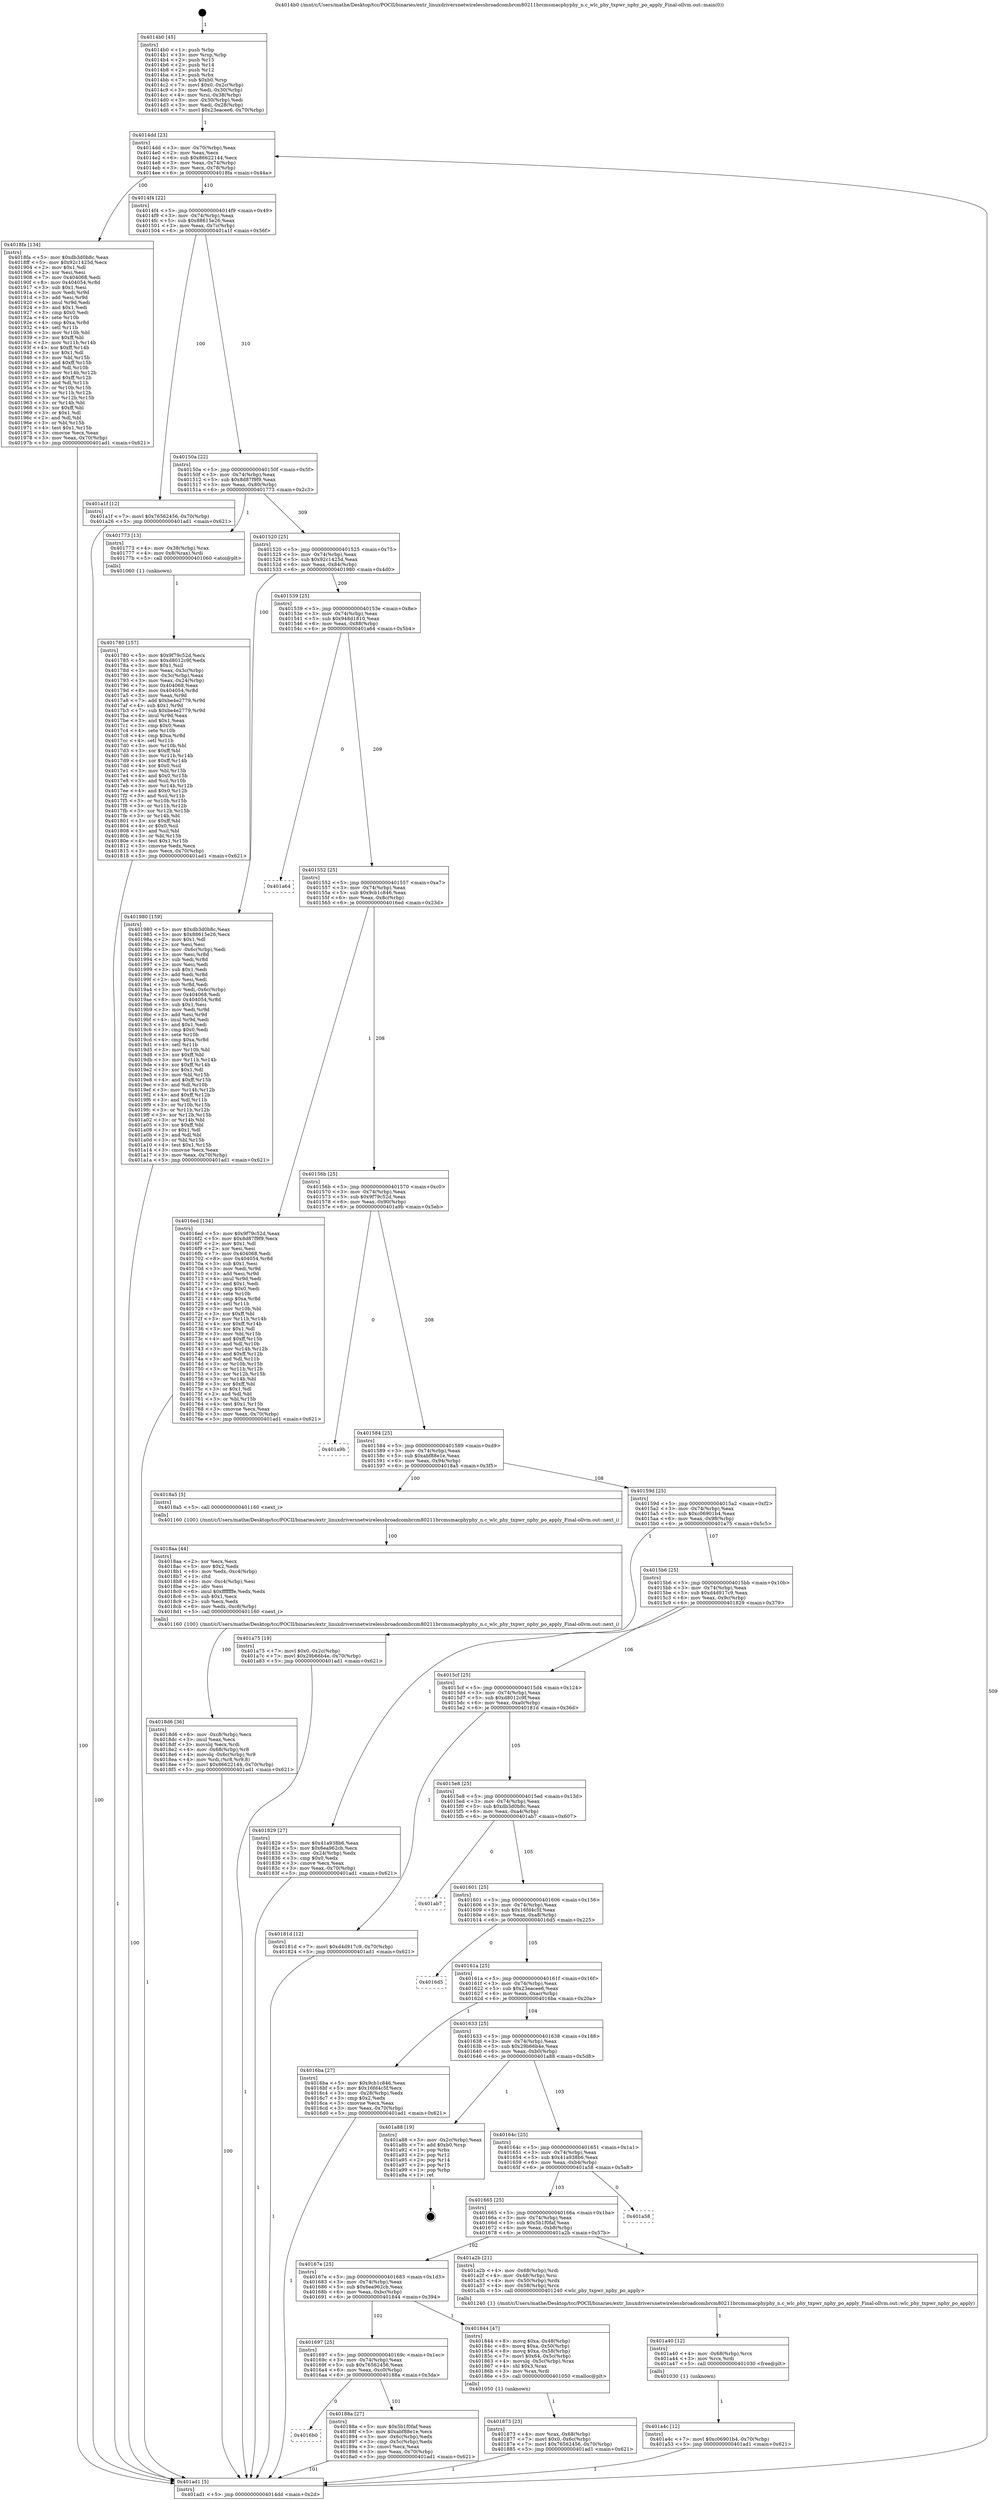 digraph "0x4014b0" {
  label = "0x4014b0 (/mnt/c/Users/mathe/Desktop/tcc/POCII/binaries/extr_linuxdriversnetwirelessbroadcombrcm80211brcmsmacphyphy_n.c_wlc_phy_txpwr_nphy_po_apply_Final-ollvm.out::main(0))"
  labelloc = "t"
  node[shape=record]

  Entry [label="",width=0.3,height=0.3,shape=circle,fillcolor=black,style=filled]
  "0x4014dd" [label="{
     0x4014dd [23]\l
     | [instrs]\l
     &nbsp;&nbsp;0x4014dd \<+3\>: mov -0x70(%rbp),%eax\l
     &nbsp;&nbsp;0x4014e0 \<+2\>: mov %eax,%ecx\l
     &nbsp;&nbsp;0x4014e2 \<+6\>: sub $0x86622144,%ecx\l
     &nbsp;&nbsp;0x4014e8 \<+3\>: mov %eax,-0x74(%rbp)\l
     &nbsp;&nbsp;0x4014eb \<+3\>: mov %ecx,-0x78(%rbp)\l
     &nbsp;&nbsp;0x4014ee \<+6\>: je 00000000004018fa \<main+0x44a\>\l
  }"]
  "0x4018fa" [label="{
     0x4018fa [134]\l
     | [instrs]\l
     &nbsp;&nbsp;0x4018fa \<+5\>: mov $0xdb3d0b8c,%eax\l
     &nbsp;&nbsp;0x4018ff \<+5\>: mov $0x92c1425d,%ecx\l
     &nbsp;&nbsp;0x401904 \<+2\>: mov $0x1,%dl\l
     &nbsp;&nbsp;0x401906 \<+2\>: xor %esi,%esi\l
     &nbsp;&nbsp;0x401908 \<+7\>: mov 0x404068,%edi\l
     &nbsp;&nbsp;0x40190f \<+8\>: mov 0x404054,%r8d\l
     &nbsp;&nbsp;0x401917 \<+3\>: sub $0x1,%esi\l
     &nbsp;&nbsp;0x40191a \<+3\>: mov %edi,%r9d\l
     &nbsp;&nbsp;0x40191d \<+3\>: add %esi,%r9d\l
     &nbsp;&nbsp;0x401920 \<+4\>: imul %r9d,%edi\l
     &nbsp;&nbsp;0x401924 \<+3\>: and $0x1,%edi\l
     &nbsp;&nbsp;0x401927 \<+3\>: cmp $0x0,%edi\l
     &nbsp;&nbsp;0x40192a \<+4\>: sete %r10b\l
     &nbsp;&nbsp;0x40192e \<+4\>: cmp $0xa,%r8d\l
     &nbsp;&nbsp;0x401932 \<+4\>: setl %r11b\l
     &nbsp;&nbsp;0x401936 \<+3\>: mov %r10b,%bl\l
     &nbsp;&nbsp;0x401939 \<+3\>: xor $0xff,%bl\l
     &nbsp;&nbsp;0x40193c \<+3\>: mov %r11b,%r14b\l
     &nbsp;&nbsp;0x40193f \<+4\>: xor $0xff,%r14b\l
     &nbsp;&nbsp;0x401943 \<+3\>: xor $0x1,%dl\l
     &nbsp;&nbsp;0x401946 \<+3\>: mov %bl,%r15b\l
     &nbsp;&nbsp;0x401949 \<+4\>: and $0xff,%r15b\l
     &nbsp;&nbsp;0x40194d \<+3\>: and %dl,%r10b\l
     &nbsp;&nbsp;0x401950 \<+3\>: mov %r14b,%r12b\l
     &nbsp;&nbsp;0x401953 \<+4\>: and $0xff,%r12b\l
     &nbsp;&nbsp;0x401957 \<+3\>: and %dl,%r11b\l
     &nbsp;&nbsp;0x40195a \<+3\>: or %r10b,%r15b\l
     &nbsp;&nbsp;0x40195d \<+3\>: or %r11b,%r12b\l
     &nbsp;&nbsp;0x401960 \<+3\>: xor %r12b,%r15b\l
     &nbsp;&nbsp;0x401963 \<+3\>: or %r14b,%bl\l
     &nbsp;&nbsp;0x401966 \<+3\>: xor $0xff,%bl\l
     &nbsp;&nbsp;0x401969 \<+3\>: or $0x1,%dl\l
     &nbsp;&nbsp;0x40196c \<+2\>: and %dl,%bl\l
     &nbsp;&nbsp;0x40196e \<+3\>: or %bl,%r15b\l
     &nbsp;&nbsp;0x401971 \<+4\>: test $0x1,%r15b\l
     &nbsp;&nbsp;0x401975 \<+3\>: cmovne %ecx,%eax\l
     &nbsp;&nbsp;0x401978 \<+3\>: mov %eax,-0x70(%rbp)\l
     &nbsp;&nbsp;0x40197b \<+5\>: jmp 0000000000401ad1 \<main+0x621\>\l
  }"]
  "0x4014f4" [label="{
     0x4014f4 [22]\l
     | [instrs]\l
     &nbsp;&nbsp;0x4014f4 \<+5\>: jmp 00000000004014f9 \<main+0x49\>\l
     &nbsp;&nbsp;0x4014f9 \<+3\>: mov -0x74(%rbp),%eax\l
     &nbsp;&nbsp;0x4014fc \<+5\>: sub $0x88615e26,%eax\l
     &nbsp;&nbsp;0x401501 \<+3\>: mov %eax,-0x7c(%rbp)\l
     &nbsp;&nbsp;0x401504 \<+6\>: je 0000000000401a1f \<main+0x56f\>\l
  }"]
  Exit [label="",width=0.3,height=0.3,shape=circle,fillcolor=black,style=filled,peripheries=2]
  "0x401a1f" [label="{
     0x401a1f [12]\l
     | [instrs]\l
     &nbsp;&nbsp;0x401a1f \<+7\>: movl $0x76562456,-0x70(%rbp)\l
     &nbsp;&nbsp;0x401a26 \<+5\>: jmp 0000000000401ad1 \<main+0x621\>\l
  }"]
  "0x40150a" [label="{
     0x40150a [22]\l
     | [instrs]\l
     &nbsp;&nbsp;0x40150a \<+5\>: jmp 000000000040150f \<main+0x5f\>\l
     &nbsp;&nbsp;0x40150f \<+3\>: mov -0x74(%rbp),%eax\l
     &nbsp;&nbsp;0x401512 \<+5\>: sub $0x8d87f9f9,%eax\l
     &nbsp;&nbsp;0x401517 \<+3\>: mov %eax,-0x80(%rbp)\l
     &nbsp;&nbsp;0x40151a \<+6\>: je 0000000000401773 \<main+0x2c3\>\l
  }"]
  "0x401a4c" [label="{
     0x401a4c [12]\l
     | [instrs]\l
     &nbsp;&nbsp;0x401a4c \<+7\>: movl $0xc06901b4,-0x70(%rbp)\l
     &nbsp;&nbsp;0x401a53 \<+5\>: jmp 0000000000401ad1 \<main+0x621\>\l
  }"]
  "0x401773" [label="{
     0x401773 [13]\l
     | [instrs]\l
     &nbsp;&nbsp;0x401773 \<+4\>: mov -0x38(%rbp),%rax\l
     &nbsp;&nbsp;0x401777 \<+4\>: mov 0x8(%rax),%rdi\l
     &nbsp;&nbsp;0x40177b \<+5\>: call 0000000000401060 \<atoi@plt\>\l
     | [calls]\l
     &nbsp;&nbsp;0x401060 \{1\} (unknown)\l
  }"]
  "0x401520" [label="{
     0x401520 [25]\l
     | [instrs]\l
     &nbsp;&nbsp;0x401520 \<+5\>: jmp 0000000000401525 \<main+0x75\>\l
     &nbsp;&nbsp;0x401525 \<+3\>: mov -0x74(%rbp),%eax\l
     &nbsp;&nbsp;0x401528 \<+5\>: sub $0x92c1425d,%eax\l
     &nbsp;&nbsp;0x40152d \<+6\>: mov %eax,-0x84(%rbp)\l
     &nbsp;&nbsp;0x401533 \<+6\>: je 0000000000401980 \<main+0x4d0\>\l
  }"]
  "0x401a40" [label="{
     0x401a40 [12]\l
     | [instrs]\l
     &nbsp;&nbsp;0x401a40 \<+4\>: mov -0x68(%rbp),%rcx\l
     &nbsp;&nbsp;0x401a44 \<+3\>: mov %rcx,%rdi\l
     &nbsp;&nbsp;0x401a47 \<+5\>: call 0000000000401030 \<free@plt\>\l
     | [calls]\l
     &nbsp;&nbsp;0x401030 \{1\} (unknown)\l
  }"]
  "0x401980" [label="{
     0x401980 [159]\l
     | [instrs]\l
     &nbsp;&nbsp;0x401980 \<+5\>: mov $0xdb3d0b8c,%eax\l
     &nbsp;&nbsp;0x401985 \<+5\>: mov $0x88615e26,%ecx\l
     &nbsp;&nbsp;0x40198a \<+2\>: mov $0x1,%dl\l
     &nbsp;&nbsp;0x40198c \<+2\>: xor %esi,%esi\l
     &nbsp;&nbsp;0x40198e \<+3\>: mov -0x6c(%rbp),%edi\l
     &nbsp;&nbsp;0x401991 \<+3\>: mov %esi,%r8d\l
     &nbsp;&nbsp;0x401994 \<+3\>: sub %edi,%r8d\l
     &nbsp;&nbsp;0x401997 \<+2\>: mov %esi,%edi\l
     &nbsp;&nbsp;0x401999 \<+3\>: sub $0x1,%edi\l
     &nbsp;&nbsp;0x40199c \<+3\>: add %edi,%r8d\l
     &nbsp;&nbsp;0x40199f \<+2\>: mov %esi,%edi\l
     &nbsp;&nbsp;0x4019a1 \<+3\>: sub %r8d,%edi\l
     &nbsp;&nbsp;0x4019a4 \<+3\>: mov %edi,-0x6c(%rbp)\l
     &nbsp;&nbsp;0x4019a7 \<+7\>: mov 0x404068,%edi\l
     &nbsp;&nbsp;0x4019ae \<+8\>: mov 0x404054,%r8d\l
     &nbsp;&nbsp;0x4019b6 \<+3\>: sub $0x1,%esi\l
     &nbsp;&nbsp;0x4019b9 \<+3\>: mov %edi,%r9d\l
     &nbsp;&nbsp;0x4019bc \<+3\>: add %esi,%r9d\l
     &nbsp;&nbsp;0x4019bf \<+4\>: imul %r9d,%edi\l
     &nbsp;&nbsp;0x4019c3 \<+3\>: and $0x1,%edi\l
     &nbsp;&nbsp;0x4019c6 \<+3\>: cmp $0x0,%edi\l
     &nbsp;&nbsp;0x4019c9 \<+4\>: sete %r10b\l
     &nbsp;&nbsp;0x4019cd \<+4\>: cmp $0xa,%r8d\l
     &nbsp;&nbsp;0x4019d1 \<+4\>: setl %r11b\l
     &nbsp;&nbsp;0x4019d5 \<+3\>: mov %r10b,%bl\l
     &nbsp;&nbsp;0x4019d8 \<+3\>: xor $0xff,%bl\l
     &nbsp;&nbsp;0x4019db \<+3\>: mov %r11b,%r14b\l
     &nbsp;&nbsp;0x4019de \<+4\>: xor $0xff,%r14b\l
     &nbsp;&nbsp;0x4019e2 \<+3\>: xor $0x1,%dl\l
     &nbsp;&nbsp;0x4019e5 \<+3\>: mov %bl,%r15b\l
     &nbsp;&nbsp;0x4019e8 \<+4\>: and $0xff,%r15b\l
     &nbsp;&nbsp;0x4019ec \<+3\>: and %dl,%r10b\l
     &nbsp;&nbsp;0x4019ef \<+3\>: mov %r14b,%r12b\l
     &nbsp;&nbsp;0x4019f2 \<+4\>: and $0xff,%r12b\l
     &nbsp;&nbsp;0x4019f6 \<+3\>: and %dl,%r11b\l
     &nbsp;&nbsp;0x4019f9 \<+3\>: or %r10b,%r15b\l
     &nbsp;&nbsp;0x4019fc \<+3\>: or %r11b,%r12b\l
     &nbsp;&nbsp;0x4019ff \<+3\>: xor %r12b,%r15b\l
     &nbsp;&nbsp;0x401a02 \<+3\>: or %r14b,%bl\l
     &nbsp;&nbsp;0x401a05 \<+3\>: xor $0xff,%bl\l
     &nbsp;&nbsp;0x401a08 \<+3\>: or $0x1,%dl\l
     &nbsp;&nbsp;0x401a0b \<+2\>: and %dl,%bl\l
     &nbsp;&nbsp;0x401a0d \<+3\>: or %bl,%r15b\l
     &nbsp;&nbsp;0x401a10 \<+4\>: test $0x1,%r15b\l
     &nbsp;&nbsp;0x401a14 \<+3\>: cmovne %ecx,%eax\l
     &nbsp;&nbsp;0x401a17 \<+3\>: mov %eax,-0x70(%rbp)\l
     &nbsp;&nbsp;0x401a1a \<+5\>: jmp 0000000000401ad1 \<main+0x621\>\l
  }"]
  "0x401539" [label="{
     0x401539 [25]\l
     | [instrs]\l
     &nbsp;&nbsp;0x401539 \<+5\>: jmp 000000000040153e \<main+0x8e\>\l
     &nbsp;&nbsp;0x40153e \<+3\>: mov -0x74(%rbp),%eax\l
     &nbsp;&nbsp;0x401541 \<+5\>: sub $0x948d1810,%eax\l
     &nbsp;&nbsp;0x401546 \<+6\>: mov %eax,-0x88(%rbp)\l
     &nbsp;&nbsp;0x40154c \<+6\>: je 0000000000401a64 \<main+0x5b4\>\l
  }"]
  "0x4018d6" [label="{
     0x4018d6 [36]\l
     | [instrs]\l
     &nbsp;&nbsp;0x4018d6 \<+6\>: mov -0xc8(%rbp),%ecx\l
     &nbsp;&nbsp;0x4018dc \<+3\>: imul %eax,%ecx\l
     &nbsp;&nbsp;0x4018df \<+3\>: movslq %ecx,%rdi\l
     &nbsp;&nbsp;0x4018e2 \<+4\>: mov -0x68(%rbp),%r8\l
     &nbsp;&nbsp;0x4018e6 \<+4\>: movslq -0x6c(%rbp),%r9\l
     &nbsp;&nbsp;0x4018ea \<+4\>: mov %rdi,(%r8,%r9,8)\l
     &nbsp;&nbsp;0x4018ee \<+7\>: movl $0x86622144,-0x70(%rbp)\l
     &nbsp;&nbsp;0x4018f5 \<+5\>: jmp 0000000000401ad1 \<main+0x621\>\l
  }"]
  "0x401a64" [label="{
     0x401a64\l
  }", style=dashed]
  "0x401552" [label="{
     0x401552 [25]\l
     | [instrs]\l
     &nbsp;&nbsp;0x401552 \<+5\>: jmp 0000000000401557 \<main+0xa7\>\l
     &nbsp;&nbsp;0x401557 \<+3\>: mov -0x74(%rbp),%eax\l
     &nbsp;&nbsp;0x40155a \<+5\>: sub $0x9cb1c846,%eax\l
     &nbsp;&nbsp;0x40155f \<+6\>: mov %eax,-0x8c(%rbp)\l
     &nbsp;&nbsp;0x401565 \<+6\>: je 00000000004016ed \<main+0x23d\>\l
  }"]
  "0x4018aa" [label="{
     0x4018aa [44]\l
     | [instrs]\l
     &nbsp;&nbsp;0x4018aa \<+2\>: xor %ecx,%ecx\l
     &nbsp;&nbsp;0x4018ac \<+5\>: mov $0x2,%edx\l
     &nbsp;&nbsp;0x4018b1 \<+6\>: mov %edx,-0xc4(%rbp)\l
     &nbsp;&nbsp;0x4018b7 \<+1\>: cltd\l
     &nbsp;&nbsp;0x4018b8 \<+6\>: mov -0xc4(%rbp),%esi\l
     &nbsp;&nbsp;0x4018be \<+2\>: idiv %esi\l
     &nbsp;&nbsp;0x4018c0 \<+6\>: imul $0xfffffffe,%edx,%edx\l
     &nbsp;&nbsp;0x4018c6 \<+3\>: sub $0x1,%ecx\l
     &nbsp;&nbsp;0x4018c9 \<+2\>: sub %ecx,%edx\l
     &nbsp;&nbsp;0x4018cb \<+6\>: mov %edx,-0xc8(%rbp)\l
     &nbsp;&nbsp;0x4018d1 \<+5\>: call 0000000000401160 \<next_i\>\l
     | [calls]\l
     &nbsp;&nbsp;0x401160 \{100\} (/mnt/c/Users/mathe/Desktop/tcc/POCII/binaries/extr_linuxdriversnetwirelessbroadcombrcm80211brcmsmacphyphy_n.c_wlc_phy_txpwr_nphy_po_apply_Final-ollvm.out::next_i)\l
  }"]
  "0x4016ed" [label="{
     0x4016ed [134]\l
     | [instrs]\l
     &nbsp;&nbsp;0x4016ed \<+5\>: mov $0x9f79c52d,%eax\l
     &nbsp;&nbsp;0x4016f2 \<+5\>: mov $0x8d87f9f9,%ecx\l
     &nbsp;&nbsp;0x4016f7 \<+2\>: mov $0x1,%dl\l
     &nbsp;&nbsp;0x4016f9 \<+2\>: xor %esi,%esi\l
     &nbsp;&nbsp;0x4016fb \<+7\>: mov 0x404068,%edi\l
     &nbsp;&nbsp;0x401702 \<+8\>: mov 0x404054,%r8d\l
     &nbsp;&nbsp;0x40170a \<+3\>: sub $0x1,%esi\l
     &nbsp;&nbsp;0x40170d \<+3\>: mov %edi,%r9d\l
     &nbsp;&nbsp;0x401710 \<+3\>: add %esi,%r9d\l
     &nbsp;&nbsp;0x401713 \<+4\>: imul %r9d,%edi\l
     &nbsp;&nbsp;0x401717 \<+3\>: and $0x1,%edi\l
     &nbsp;&nbsp;0x40171a \<+3\>: cmp $0x0,%edi\l
     &nbsp;&nbsp;0x40171d \<+4\>: sete %r10b\l
     &nbsp;&nbsp;0x401721 \<+4\>: cmp $0xa,%r8d\l
     &nbsp;&nbsp;0x401725 \<+4\>: setl %r11b\l
     &nbsp;&nbsp;0x401729 \<+3\>: mov %r10b,%bl\l
     &nbsp;&nbsp;0x40172c \<+3\>: xor $0xff,%bl\l
     &nbsp;&nbsp;0x40172f \<+3\>: mov %r11b,%r14b\l
     &nbsp;&nbsp;0x401732 \<+4\>: xor $0xff,%r14b\l
     &nbsp;&nbsp;0x401736 \<+3\>: xor $0x1,%dl\l
     &nbsp;&nbsp;0x401739 \<+3\>: mov %bl,%r15b\l
     &nbsp;&nbsp;0x40173c \<+4\>: and $0xff,%r15b\l
     &nbsp;&nbsp;0x401740 \<+3\>: and %dl,%r10b\l
     &nbsp;&nbsp;0x401743 \<+3\>: mov %r14b,%r12b\l
     &nbsp;&nbsp;0x401746 \<+4\>: and $0xff,%r12b\l
     &nbsp;&nbsp;0x40174a \<+3\>: and %dl,%r11b\l
     &nbsp;&nbsp;0x40174d \<+3\>: or %r10b,%r15b\l
     &nbsp;&nbsp;0x401750 \<+3\>: or %r11b,%r12b\l
     &nbsp;&nbsp;0x401753 \<+3\>: xor %r12b,%r15b\l
     &nbsp;&nbsp;0x401756 \<+3\>: or %r14b,%bl\l
     &nbsp;&nbsp;0x401759 \<+3\>: xor $0xff,%bl\l
     &nbsp;&nbsp;0x40175c \<+3\>: or $0x1,%dl\l
     &nbsp;&nbsp;0x40175f \<+2\>: and %dl,%bl\l
     &nbsp;&nbsp;0x401761 \<+3\>: or %bl,%r15b\l
     &nbsp;&nbsp;0x401764 \<+4\>: test $0x1,%r15b\l
     &nbsp;&nbsp;0x401768 \<+3\>: cmovne %ecx,%eax\l
     &nbsp;&nbsp;0x40176b \<+3\>: mov %eax,-0x70(%rbp)\l
     &nbsp;&nbsp;0x40176e \<+5\>: jmp 0000000000401ad1 \<main+0x621\>\l
  }"]
  "0x40156b" [label="{
     0x40156b [25]\l
     | [instrs]\l
     &nbsp;&nbsp;0x40156b \<+5\>: jmp 0000000000401570 \<main+0xc0\>\l
     &nbsp;&nbsp;0x401570 \<+3\>: mov -0x74(%rbp),%eax\l
     &nbsp;&nbsp;0x401573 \<+5\>: sub $0x9f79c52d,%eax\l
     &nbsp;&nbsp;0x401578 \<+6\>: mov %eax,-0x90(%rbp)\l
     &nbsp;&nbsp;0x40157e \<+6\>: je 0000000000401a9b \<main+0x5eb\>\l
  }"]
  "0x4016b0" [label="{
     0x4016b0\l
  }", style=dashed]
  "0x401a9b" [label="{
     0x401a9b\l
  }", style=dashed]
  "0x401584" [label="{
     0x401584 [25]\l
     | [instrs]\l
     &nbsp;&nbsp;0x401584 \<+5\>: jmp 0000000000401589 \<main+0xd9\>\l
     &nbsp;&nbsp;0x401589 \<+3\>: mov -0x74(%rbp),%eax\l
     &nbsp;&nbsp;0x40158c \<+5\>: sub $0xabf88e1e,%eax\l
     &nbsp;&nbsp;0x401591 \<+6\>: mov %eax,-0x94(%rbp)\l
     &nbsp;&nbsp;0x401597 \<+6\>: je 00000000004018a5 \<main+0x3f5\>\l
  }"]
  "0x40188a" [label="{
     0x40188a [27]\l
     | [instrs]\l
     &nbsp;&nbsp;0x40188a \<+5\>: mov $0x5b1f0faf,%eax\l
     &nbsp;&nbsp;0x40188f \<+5\>: mov $0xabf88e1e,%ecx\l
     &nbsp;&nbsp;0x401894 \<+3\>: mov -0x6c(%rbp),%edx\l
     &nbsp;&nbsp;0x401897 \<+3\>: cmp -0x5c(%rbp),%edx\l
     &nbsp;&nbsp;0x40189a \<+3\>: cmovl %ecx,%eax\l
     &nbsp;&nbsp;0x40189d \<+3\>: mov %eax,-0x70(%rbp)\l
     &nbsp;&nbsp;0x4018a0 \<+5\>: jmp 0000000000401ad1 \<main+0x621\>\l
  }"]
  "0x4018a5" [label="{
     0x4018a5 [5]\l
     | [instrs]\l
     &nbsp;&nbsp;0x4018a5 \<+5\>: call 0000000000401160 \<next_i\>\l
     | [calls]\l
     &nbsp;&nbsp;0x401160 \{100\} (/mnt/c/Users/mathe/Desktop/tcc/POCII/binaries/extr_linuxdriversnetwirelessbroadcombrcm80211brcmsmacphyphy_n.c_wlc_phy_txpwr_nphy_po_apply_Final-ollvm.out::next_i)\l
  }"]
  "0x40159d" [label="{
     0x40159d [25]\l
     | [instrs]\l
     &nbsp;&nbsp;0x40159d \<+5\>: jmp 00000000004015a2 \<main+0xf2\>\l
     &nbsp;&nbsp;0x4015a2 \<+3\>: mov -0x74(%rbp),%eax\l
     &nbsp;&nbsp;0x4015a5 \<+5\>: sub $0xc06901b4,%eax\l
     &nbsp;&nbsp;0x4015aa \<+6\>: mov %eax,-0x98(%rbp)\l
     &nbsp;&nbsp;0x4015b0 \<+6\>: je 0000000000401a75 \<main+0x5c5\>\l
  }"]
  "0x401873" [label="{
     0x401873 [23]\l
     | [instrs]\l
     &nbsp;&nbsp;0x401873 \<+4\>: mov %rax,-0x68(%rbp)\l
     &nbsp;&nbsp;0x401877 \<+7\>: movl $0x0,-0x6c(%rbp)\l
     &nbsp;&nbsp;0x40187e \<+7\>: movl $0x76562456,-0x70(%rbp)\l
     &nbsp;&nbsp;0x401885 \<+5\>: jmp 0000000000401ad1 \<main+0x621\>\l
  }"]
  "0x401a75" [label="{
     0x401a75 [19]\l
     | [instrs]\l
     &nbsp;&nbsp;0x401a75 \<+7\>: movl $0x0,-0x2c(%rbp)\l
     &nbsp;&nbsp;0x401a7c \<+7\>: movl $0x29b66b4e,-0x70(%rbp)\l
     &nbsp;&nbsp;0x401a83 \<+5\>: jmp 0000000000401ad1 \<main+0x621\>\l
  }"]
  "0x4015b6" [label="{
     0x4015b6 [25]\l
     | [instrs]\l
     &nbsp;&nbsp;0x4015b6 \<+5\>: jmp 00000000004015bb \<main+0x10b\>\l
     &nbsp;&nbsp;0x4015bb \<+3\>: mov -0x74(%rbp),%eax\l
     &nbsp;&nbsp;0x4015be \<+5\>: sub $0xd4d917c9,%eax\l
     &nbsp;&nbsp;0x4015c3 \<+6\>: mov %eax,-0x9c(%rbp)\l
     &nbsp;&nbsp;0x4015c9 \<+6\>: je 0000000000401829 \<main+0x379\>\l
  }"]
  "0x401697" [label="{
     0x401697 [25]\l
     | [instrs]\l
     &nbsp;&nbsp;0x401697 \<+5\>: jmp 000000000040169c \<main+0x1ec\>\l
     &nbsp;&nbsp;0x40169c \<+3\>: mov -0x74(%rbp),%eax\l
     &nbsp;&nbsp;0x40169f \<+5\>: sub $0x76562456,%eax\l
     &nbsp;&nbsp;0x4016a4 \<+6\>: mov %eax,-0xc0(%rbp)\l
     &nbsp;&nbsp;0x4016aa \<+6\>: je 000000000040188a \<main+0x3da\>\l
  }"]
  "0x401829" [label="{
     0x401829 [27]\l
     | [instrs]\l
     &nbsp;&nbsp;0x401829 \<+5\>: mov $0x41a938b6,%eax\l
     &nbsp;&nbsp;0x40182e \<+5\>: mov $0x6ea962cb,%ecx\l
     &nbsp;&nbsp;0x401833 \<+3\>: mov -0x24(%rbp),%edx\l
     &nbsp;&nbsp;0x401836 \<+3\>: cmp $0x0,%edx\l
     &nbsp;&nbsp;0x401839 \<+3\>: cmove %ecx,%eax\l
     &nbsp;&nbsp;0x40183c \<+3\>: mov %eax,-0x70(%rbp)\l
     &nbsp;&nbsp;0x40183f \<+5\>: jmp 0000000000401ad1 \<main+0x621\>\l
  }"]
  "0x4015cf" [label="{
     0x4015cf [25]\l
     | [instrs]\l
     &nbsp;&nbsp;0x4015cf \<+5\>: jmp 00000000004015d4 \<main+0x124\>\l
     &nbsp;&nbsp;0x4015d4 \<+3\>: mov -0x74(%rbp),%eax\l
     &nbsp;&nbsp;0x4015d7 \<+5\>: sub $0xd8012c9f,%eax\l
     &nbsp;&nbsp;0x4015dc \<+6\>: mov %eax,-0xa0(%rbp)\l
     &nbsp;&nbsp;0x4015e2 \<+6\>: je 000000000040181d \<main+0x36d\>\l
  }"]
  "0x401844" [label="{
     0x401844 [47]\l
     | [instrs]\l
     &nbsp;&nbsp;0x401844 \<+8\>: movq $0xa,-0x48(%rbp)\l
     &nbsp;&nbsp;0x40184c \<+8\>: movq $0xa,-0x50(%rbp)\l
     &nbsp;&nbsp;0x401854 \<+8\>: movq $0xa,-0x58(%rbp)\l
     &nbsp;&nbsp;0x40185c \<+7\>: movl $0x64,-0x5c(%rbp)\l
     &nbsp;&nbsp;0x401863 \<+4\>: movslq -0x5c(%rbp),%rax\l
     &nbsp;&nbsp;0x401867 \<+4\>: shl $0x3,%rax\l
     &nbsp;&nbsp;0x40186b \<+3\>: mov %rax,%rdi\l
     &nbsp;&nbsp;0x40186e \<+5\>: call 0000000000401050 \<malloc@plt\>\l
     | [calls]\l
     &nbsp;&nbsp;0x401050 \{1\} (unknown)\l
  }"]
  "0x40181d" [label="{
     0x40181d [12]\l
     | [instrs]\l
     &nbsp;&nbsp;0x40181d \<+7\>: movl $0xd4d917c9,-0x70(%rbp)\l
     &nbsp;&nbsp;0x401824 \<+5\>: jmp 0000000000401ad1 \<main+0x621\>\l
  }"]
  "0x4015e8" [label="{
     0x4015e8 [25]\l
     | [instrs]\l
     &nbsp;&nbsp;0x4015e8 \<+5\>: jmp 00000000004015ed \<main+0x13d\>\l
     &nbsp;&nbsp;0x4015ed \<+3\>: mov -0x74(%rbp),%eax\l
     &nbsp;&nbsp;0x4015f0 \<+5\>: sub $0xdb3d0b8c,%eax\l
     &nbsp;&nbsp;0x4015f5 \<+6\>: mov %eax,-0xa4(%rbp)\l
     &nbsp;&nbsp;0x4015fb \<+6\>: je 0000000000401ab7 \<main+0x607\>\l
  }"]
  "0x40167e" [label="{
     0x40167e [25]\l
     | [instrs]\l
     &nbsp;&nbsp;0x40167e \<+5\>: jmp 0000000000401683 \<main+0x1d3\>\l
     &nbsp;&nbsp;0x401683 \<+3\>: mov -0x74(%rbp),%eax\l
     &nbsp;&nbsp;0x401686 \<+5\>: sub $0x6ea962cb,%eax\l
     &nbsp;&nbsp;0x40168b \<+6\>: mov %eax,-0xbc(%rbp)\l
     &nbsp;&nbsp;0x401691 \<+6\>: je 0000000000401844 \<main+0x394\>\l
  }"]
  "0x401ab7" [label="{
     0x401ab7\l
  }", style=dashed]
  "0x401601" [label="{
     0x401601 [25]\l
     | [instrs]\l
     &nbsp;&nbsp;0x401601 \<+5\>: jmp 0000000000401606 \<main+0x156\>\l
     &nbsp;&nbsp;0x401606 \<+3\>: mov -0x74(%rbp),%eax\l
     &nbsp;&nbsp;0x401609 \<+5\>: sub $0x16fd4c5f,%eax\l
     &nbsp;&nbsp;0x40160e \<+6\>: mov %eax,-0xa8(%rbp)\l
     &nbsp;&nbsp;0x401614 \<+6\>: je 00000000004016d5 \<main+0x225\>\l
  }"]
  "0x401a2b" [label="{
     0x401a2b [21]\l
     | [instrs]\l
     &nbsp;&nbsp;0x401a2b \<+4\>: mov -0x68(%rbp),%rdi\l
     &nbsp;&nbsp;0x401a2f \<+4\>: mov -0x48(%rbp),%rsi\l
     &nbsp;&nbsp;0x401a33 \<+4\>: mov -0x50(%rbp),%rdx\l
     &nbsp;&nbsp;0x401a37 \<+4\>: mov -0x58(%rbp),%rcx\l
     &nbsp;&nbsp;0x401a3b \<+5\>: call 0000000000401240 \<wlc_phy_txpwr_nphy_po_apply\>\l
     | [calls]\l
     &nbsp;&nbsp;0x401240 \{1\} (/mnt/c/Users/mathe/Desktop/tcc/POCII/binaries/extr_linuxdriversnetwirelessbroadcombrcm80211brcmsmacphyphy_n.c_wlc_phy_txpwr_nphy_po_apply_Final-ollvm.out::wlc_phy_txpwr_nphy_po_apply)\l
  }"]
  "0x4016d5" [label="{
     0x4016d5\l
  }", style=dashed]
  "0x40161a" [label="{
     0x40161a [25]\l
     | [instrs]\l
     &nbsp;&nbsp;0x40161a \<+5\>: jmp 000000000040161f \<main+0x16f\>\l
     &nbsp;&nbsp;0x40161f \<+3\>: mov -0x74(%rbp),%eax\l
     &nbsp;&nbsp;0x401622 \<+5\>: sub $0x23eacee6,%eax\l
     &nbsp;&nbsp;0x401627 \<+6\>: mov %eax,-0xac(%rbp)\l
     &nbsp;&nbsp;0x40162d \<+6\>: je 00000000004016ba \<main+0x20a\>\l
  }"]
  "0x401665" [label="{
     0x401665 [25]\l
     | [instrs]\l
     &nbsp;&nbsp;0x401665 \<+5\>: jmp 000000000040166a \<main+0x1ba\>\l
     &nbsp;&nbsp;0x40166a \<+3\>: mov -0x74(%rbp),%eax\l
     &nbsp;&nbsp;0x40166d \<+5\>: sub $0x5b1f0faf,%eax\l
     &nbsp;&nbsp;0x401672 \<+6\>: mov %eax,-0xb8(%rbp)\l
     &nbsp;&nbsp;0x401678 \<+6\>: je 0000000000401a2b \<main+0x57b\>\l
  }"]
  "0x4016ba" [label="{
     0x4016ba [27]\l
     | [instrs]\l
     &nbsp;&nbsp;0x4016ba \<+5\>: mov $0x9cb1c846,%eax\l
     &nbsp;&nbsp;0x4016bf \<+5\>: mov $0x16fd4c5f,%ecx\l
     &nbsp;&nbsp;0x4016c4 \<+3\>: mov -0x28(%rbp),%edx\l
     &nbsp;&nbsp;0x4016c7 \<+3\>: cmp $0x2,%edx\l
     &nbsp;&nbsp;0x4016ca \<+3\>: cmovne %ecx,%eax\l
     &nbsp;&nbsp;0x4016cd \<+3\>: mov %eax,-0x70(%rbp)\l
     &nbsp;&nbsp;0x4016d0 \<+5\>: jmp 0000000000401ad1 \<main+0x621\>\l
  }"]
  "0x401633" [label="{
     0x401633 [25]\l
     | [instrs]\l
     &nbsp;&nbsp;0x401633 \<+5\>: jmp 0000000000401638 \<main+0x188\>\l
     &nbsp;&nbsp;0x401638 \<+3\>: mov -0x74(%rbp),%eax\l
     &nbsp;&nbsp;0x40163b \<+5\>: sub $0x29b66b4e,%eax\l
     &nbsp;&nbsp;0x401640 \<+6\>: mov %eax,-0xb0(%rbp)\l
     &nbsp;&nbsp;0x401646 \<+6\>: je 0000000000401a88 \<main+0x5d8\>\l
  }"]
  "0x401ad1" [label="{
     0x401ad1 [5]\l
     | [instrs]\l
     &nbsp;&nbsp;0x401ad1 \<+5\>: jmp 00000000004014dd \<main+0x2d\>\l
  }"]
  "0x4014b0" [label="{
     0x4014b0 [45]\l
     | [instrs]\l
     &nbsp;&nbsp;0x4014b0 \<+1\>: push %rbp\l
     &nbsp;&nbsp;0x4014b1 \<+3\>: mov %rsp,%rbp\l
     &nbsp;&nbsp;0x4014b4 \<+2\>: push %r15\l
     &nbsp;&nbsp;0x4014b6 \<+2\>: push %r14\l
     &nbsp;&nbsp;0x4014b8 \<+2\>: push %r12\l
     &nbsp;&nbsp;0x4014ba \<+1\>: push %rbx\l
     &nbsp;&nbsp;0x4014bb \<+7\>: sub $0xb0,%rsp\l
     &nbsp;&nbsp;0x4014c2 \<+7\>: movl $0x0,-0x2c(%rbp)\l
     &nbsp;&nbsp;0x4014c9 \<+3\>: mov %edi,-0x30(%rbp)\l
     &nbsp;&nbsp;0x4014cc \<+4\>: mov %rsi,-0x38(%rbp)\l
     &nbsp;&nbsp;0x4014d0 \<+3\>: mov -0x30(%rbp),%edi\l
     &nbsp;&nbsp;0x4014d3 \<+3\>: mov %edi,-0x28(%rbp)\l
     &nbsp;&nbsp;0x4014d6 \<+7\>: movl $0x23eacee6,-0x70(%rbp)\l
  }"]
  "0x401780" [label="{
     0x401780 [157]\l
     | [instrs]\l
     &nbsp;&nbsp;0x401780 \<+5\>: mov $0x9f79c52d,%ecx\l
     &nbsp;&nbsp;0x401785 \<+5\>: mov $0xd8012c9f,%edx\l
     &nbsp;&nbsp;0x40178a \<+3\>: mov $0x1,%sil\l
     &nbsp;&nbsp;0x40178d \<+3\>: mov %eax,-0x3c(%rbp)\l
     &nbsp;&nbsp;0x401790 \<+3\>: mov -0x3c(%rbp),%eax\l
     &nbsp;&nbsp;0x401793 \<+3\>: mov %eax,-0x24(%rbp)\l
     &nbsp;&nbsp;0x401796 \<+7\>: mov 0x404068,%eax\l
     &nbsp;&nbsp;0x40179d \<+8\>: mov 0x404054,%r8d\l
     &nbsp;&nbsp;0x4017a5 \<+3\>: mov %eax,%r9d\l
     &nbsp;&nbsp;0x4017a8 \<+7\>: add $0xbe4e2779,%r9d\l
     &nbsp;&nbsp;0x4017af \<+4\>: sub $0x1,%r9d\l
     &nbsp;&nbsp;0x4017b3 \<+7\>: sub $0xbe4e2779,%r9d\l
     &nbsp;&nbsp;0x4017ba \<+4\>: imul %r9d,%eax\l
     &nbsp;&nbsp;0x4017be \<+3\>: and $0x1,%eax\l
     &nbsp;&nbsp;0x4017c1 \<+3\>: cmp $0x0,%eax\l
     &nbsp;&nbsp;0x4017c4 \<+4\>: sete %r10b\l
     &nbsp;&nbsp;0x4017c8 \<+4\>: cmp $0xa,%r8d\l
     &nbsp;&nbsp;0x4017cc \<+4\>: setl %r11b\l
     &nbsp;&nbsp;0x4017d0 \<+3\>: mov %r10b,%bl\l
     &nbsp;&nbsp;0x4017d3 \<+3\>: xor $0xff,%bl\l
     &nbsp;&nbsp;0x4017d6 \<+3\>: mov %r11b,%r14b\l
     &nbsp;&nbsp;0x4017d9 \<+4\>: xor $0xff,%r14b\l
     &nbsp;&nbsp;0x4017dd \<+4\>: xor $0x0,%sil\l
     &nbsp;&nbsp;0x4017e1 \<+3\>: mov %bl,%r15b\l
     &nbsp;&nbsp;0x4017e4 \<+4\>: and $0x0,%r15b\l
     &nbsp;&nbsp;0x4017e8 \<+3\>: and %sil,%r10b\l
     &nbsp;&nbsp;0x4017eb \<+3\>: mov %r14b,%r12b\l
     &nbsp;&nbsp;0x4017ee \<+4\>: and $0x0,%r12b\l
     &nbsp;&nbsp;0x4017f2 \<+3\>: and %sil,%r11b\l
     &nbsp;&nbsp;0x4017f5 \<+3\>: or %r10b,%r15b\l
     &nbsp;&nbsp;0x4017f8 \<+3\>: or %r11b,%r12b\l
     &nbsp;&nbsp;0x4017fb \<+3\>: xor %r12b,%r15b\l
     &nbsp;&nbsp;0x4017fe \<+3\>: or %r14b,%bl\l
     &nbsp;&nbsp;0x401801 \<+3\>: xor $0xff,%bl\l
     &nbsp;&nbsp;0x401804 \<+4\>: or $0x0,%sil\l
     &nbsp;&nbsp;0x401808 \<+3\>: and %sil,%bl\l
     &nbsp;&nbsp;0x40180b \<+3\>: or %bl,%r15b\l
     &nbsp;&nbsp;0x40180e \<+4\>: test $0x1,%r15b\l
     &nbsp;&nbsp;0x401812 \<+3\>: cmovne %edx,%ecx\l
     &nbsp;&nbsp;0x401815 \<+3\>: mov %ecx,-0x70(%rbp)\l
     &nbsp;&nbsp;0x401818 \<+5\>: jmp 0000000000401ad1 \<main+0x621\>\l
  }"]
  "0x401a58" [label="{
     0x401a58\l
  }", style=dashed]
  "0x401a88" [label="{
     0x401a88 [19]\l
     | [instrs]\l
     &nbsp;&nbsp;0x401a88 \<+3\>: mov -0x2c(%rbp),%eax\l
     &nbsp;&nbsp;0x401a8b \<+7\>: add $0xb0,%rsp\l
     &nbsp;&nbsp;0x401a92 \<+1\>: pop %rbx\l
     &nbsp;&nbsp;0x401a93 \<+2\>: pop %r12\l
     &nbsp;&nbsp;0x401a95 \<+2\>: pop %r14\l
     &nbsp;&nbsp;0x401a97 \<+2\>: pop %r15\l
     &nbsp;&nbsp;0x401a99 \<+1\>: pop %rbp\l
     &nbsp;&nbsp;0x401a9a \<+1\>: ret\l
  }"]
  "0x40164c" [label="{
     0x40164c [25]\l
     | [instrs]\l
     &nbsp;&nbsp;0x40164c \<+5\>: jmp 0000000000401651 \<main+0x1a1\>\l
     &nbsp;&nbsp;0x401651 \<+3\>: mov -0x74(%rbp),%eax\l
     &nbsp;&nbsp;0x401654 \<+5\>: sub $0x41a938b6,%eax\l
     &nbsp;&nbsp;0x401659 \<+6\>: mov %eax,-0xb4(%rbp)\l
     &nbsp;&nbsp;0x40165f \<+6\>: je 0000000000401a58 \<main+0x5a8\>\l
  }"]
  Entry -> "0x4014b0" [label=" 1"]
  "0x4014dd" -> "0x4018fa" [label=" 100"]
  "0x4014dd" -> "0x4014f4" [label=" 410"]
  "0x401a88" -> Exit [label=" 1"]
  "0x4014f4" -> "0x401a1f" [label=" 100"]
  "0x4014f4" -> "0x40150a" [label=" 310"]
  "0x401a75" -> "0x401ad1" [label=" 1"]
  "0x40150a" -> "0x401773" [label=" 1"]
  "0x40150a" -> "0x401520" [label=" 309"]
  "0x401a4c" -> "0x401ad1" [label=" 1"]
  "0x401520" -> "0x401980" [label=" 100"]
  "0x401520" -> "0x401539" [label=" 209"]
  "0x401a40" -> "0x401a4c" [label=" 1"]
  "0x401539" -> "0x401a64" [label=" 0"]
  "0x401539" -> "0x401552" [label=" 209"]
  "0x401a2b" -> "0x401a40" [label=" 1"]
  "0x401552" -> "0x4016ed" [label=" 1"]
  "0x401552" -> "0x40156b" [label=" 208"]
  "0x401a1f" -> "0x401ad1" [label=" 100"]
  "0x40156b" -> "0x401a9b" [label=" 0"]
  "0x40156b" -> "0x401584" [label=" 208"]
  "0x401980" -> "0x401ad1" [label=" 100"]
  "0x401584" -> "0x4018a5" [label=" 100"]
  "0x401584" -> "0x40159d" [label=" 108"]
  "0x4018fa" -> "0x401ad1" [label=" 100"]
  "0x40159d" -> "0x401a75" [label=" 1"]
  "0x40159d" -> "0x4015b6" [label=" 107"]
  "0x4018aa" -> "0x4018d6" [label=" 100"]
  "0x4015b6" -> "0x401829" [label=" 1"]
  "0x4015b6" -> "0x4015cf" [label=" 106"]
  "0x4018a5" -> "0x4018aa" [label=" 100"]
  "0x4015cf" -> "0x40181d" [label=" 1"]
  "0x4015cf" -> "0x4015e8" [label=" 105"]
  "0x40188a" -> "0x401ad1" [label=" 101"]
  "0x4015e8" -> "0x401ab7" [label=" 0"]
  "0x4015e8" -> "0x401601" [label=" 105"]
  "0x401697" -> "0x40188a" [label=" 101"]
  "0x401601" -> "0x4016d5" [label=" 0"]
  "0x401601" -> "0x40161a" [label=" 105"]
  "0x4018d6" -> "0x401ad1" [label=" 100"]
  "0x40161a" -> "0x4016ba" [label=" 1"]
  "0x40161a" -> "0x401633" [label=" 104"]
  "0x4016ba" -> "0x401ad1" [label=" 1"]
  "0x4014b0" -> "0x4014dd" [label=" 1"]
  "0x401ad1" -> "0x4014dd" [label=" 509"]
  "0x4016ed" -> "0x401ad1" [label=" 1"]
  "0x401773" -> "0x401780" [label=" 1"]
  "0x401780" -> "0x401ad1" [label=" 1"]
  "0x40181d" -> "0x401ad1" [label=" 1"]
  "0x401829" -> "0x401ad1" [label=" 1"]
  "0x401844" -> "0x401873" [label=" 1"]
  "0x401633" -> "0x401a88" [label=" 1"]
  "0x401633" -> "0x40164c" [label=" 103"]
  "0x40167e" -> "0x401697" [label=" 101"]
  "0x40164c" -> "0x401a58" [label=" 0"]
  "0x40164c" -> "0x401665" [label=" 103"]
  "0x401873" -> "0x401ad1" [label=" 1"]
  "0x401665" -> "0x401a2b" [label=" 1"]
  "0x401665" -> "0x40167e" [label=" 102"]
  "0x401697" -> "0x4016b0" [label=" 0"]
  "0x40167e" -> "0x401844" [label=" 1"]
}
